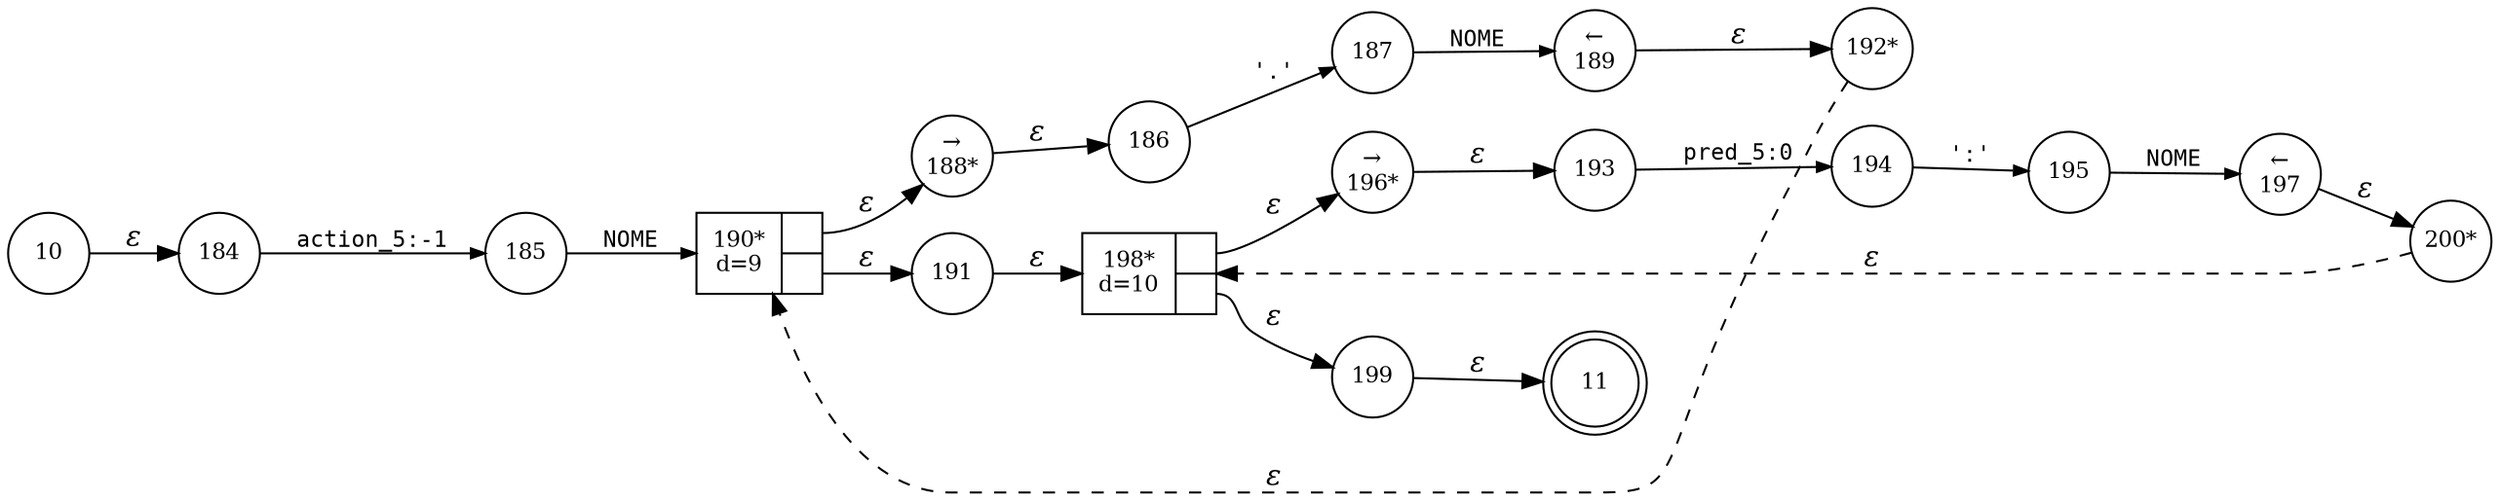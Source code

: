 digraph ATN {
rankdir=LR;
s11[fontsize=11, label="11", shape=doublecircle, fixedsize=true, width=.6];
s200[fontsize=11,label="200*", shape=circle, fixedsize=true, width=.55, peripheries=1];
s197[fontsize=11,label="&larr;\n197", shape=circle, fixedsize=true, width=.55, peripheries=1];
s196[fontsize=11,label="&rarr;\n196*", shape=circle, fixedsize=true, width=.55, peripheries=1];
s10[fontsize=11,label="10", shape=circle, fixedsize=true, width=.55, peripheries=1];
s199[fontsize=11,label="199", shape=circle, fixedsize=true, width=.55, peripheries=1];
s198[fontsize=11,label="{198*\nd=10|{<p0>|<p1>}}", shape=record, fixedsize=false, peripheries=1];
s193[fontsize=11,label="193", shape=circle, fixedsize=true, width=.55, peripheries=1];
s192[fontsize=11,label="192*", shape=circle, fixedsize=true, width=.55, peripheries=1];
s195[fontsize=11,label="195", shape=circle, fixedsize=true, width=.55, peripheries=1];
s194[fontsize=11,label="194", shape=circle, fixedsize=true, width=.55, peripheries=1];
s186[fontsize=11,label="186", shape=circle, fixedsize=true, width=.55, peripheries=1];
s187[fontsize=11,label="187", shape=circle, fixedsize=true, width=.55, peripheries=1];
s184[fontsize=11,label="184", shape=circle, fixedsize=true, width=.55, peripheries=1];
s185[fontsize=11,label="185", shape=circle, fixedsize=true, width=.55, peripheries=1];
s190[fontsize=11,label="{190*\nd=9|{<p0>|<p1>}}", shape=record, fixedsize=false, peripheries=1];
s191[fontsize=11,label="191", shape=circle, fixedsize=true, width=.55, peripheries=1];
s188[fontsize=11,label="&rarr;\n188*", shape=circle, fixedsize=true, width=.55, peripheries=1];
s189[fontsize=11,label="&larr;\n189", shape=circle, fixedsize=true, width=.55, peripheries=1];
s10 -> s184 [fontname="Times-Italic", label="&epsilon;"];
s184 -> s185 [fontsize=11, fontname="Courier", arrowsize=.7, label = "action_5:-1", arrowhead = normal];
s185 -> s190 [fontsize=11, fontname="Courier", arrowsize=.7, label = "NOME", arrowhead = normal];
s190:p0 -> s188 [fontname="Times-Italic", label="&epsilon;"];
s190:p1 -> s191 [fontname="Times-Italic", label="&epsilon;"];
s188 -> s186 [fontname="Times-Italic", label="&epsilon;"];
s191 -> s198 [fontname="Times-Italic", label="&epsilon;"];
s186 -> s187 [fontsize=11, fontname="Courier", arrowsize=.7, label = "'.'", arrowhead = normal];
s198:p0 -> s196 [fontname="Times-Italic", label="&epsilon;"];
s198:p1 -> s199 [fontname="Times-Italic", label="&epsilon;"];
s187 -> s189 [fontsize=11, fontname="Courier", arrowsize=.7, label = "NOME", arrowhead = normal];
s196 -> s193 [fontname="Times-Italic", label="&epsilon;"];
s199 -> s11 [fontname="Times-Italic", label="&epsilon;"];
s189 -> s192 [fontname="Times-Italic", label="&epsilon;"];
s193 -> s194 [fontsize=11, fontname="Courier", arrowsize=.7, label = "pred_5:0", arrowhead = normal];
s192 -> s190 [fontname="Times-Italic", label="&epsilon;", style="dashed"];
s194 -> s195 [fontsize=11, fontname="Courier", arrowsize=.7, label = "':'", arrowhead = normal];
s195 -> s197 [fontsize=11, fontname="Courier", arrowsize=.7, label = "NOME", arrowhead = normal];
s197 -> s200 [fontname="Times-Italic", label="&epsilon;"];
s200 -> s198 [fontname="Times-Italic", label="&epsilon;", style="dashed"];
}